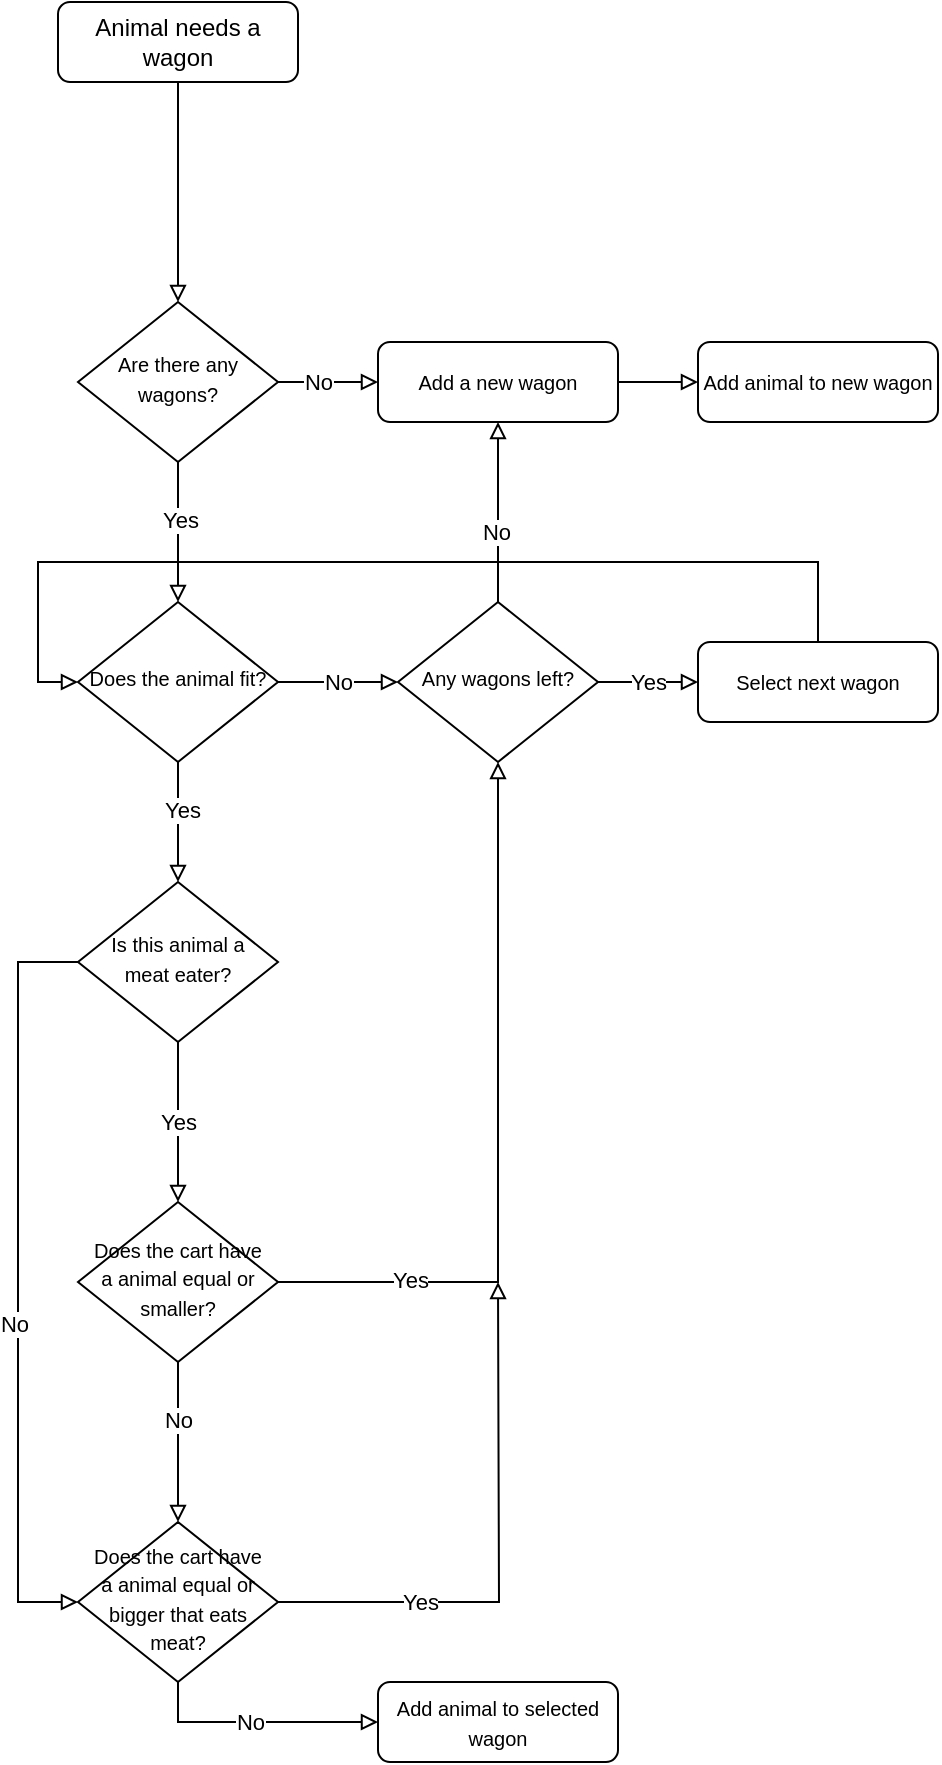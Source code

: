 <mxfile version="14.5.10" type="device"><diagram id="C5RBs43oDa-KdzZeNtuy" name="Page-1"><mxGraphModel dx="677" dy="363" grid="1" gridSize="10" guides="1" tooltips="1" connect="1" arrows="1" fold="1" page="1" pageScale="1" pageWidth="827" pageHeight="1169" math="0" shadow="0"><root><mxCell id="WIyWlLk6GJQsqaUBKTNV-0"/><mxCell id="WIyWlLk6GJQsqaUBKTNV-1" parent="WIyWlLk6GJQsqaUBKTNV-0"/><mxCell id="heLlF9NXkCh1sbEMUTy6-5" style="edgeStyle=orthogonalEdgeStyle;rounded=0;orthogonalLoop=1;jettySize=auto;html=1;entryX=0.5;entryY=0;entryDx=0;entryDy=0;endArrow=block;endFill=0;strokeWidth=1;" parent="WIyWlLk6GJQsqaUBKTNV-1" source="WIyWlLk6GJQsqaUBKTNV-3" target="WIyWlLk6GJQsqaUBKTNV-6" edge="1"><mxGeometry relative="1" as="geometry"/></mxCell><mxCell id="WIyWlLk6GJQsqaUBKTNV-3" value="Animal needs a wagon" style="rounded=1;whiteSpace=wrap;html=1;fontSize=12;glass=0;strokeWidth=1;shadow=0;" parent="WIyWlLk6GJQsqaUBKTNV-1" vertex="1"><mxGeometry x="40" y="40" width="120" height="40" as="geometry"/></mxCell><mxCell id="heLlF9NXkCh1sbEMUTy6-3" style="edgeStyle=orthogonalEdgeStyle;rounded=0;orthogonalLoop=1;jettySize=auto;html=1;exitX=0.5;exitY=1;exitDx=0;exitDy=0;endArrow=block;endFill=0;strokeWidth=1;" parent="WIyWlLk6GJQsqaUBKTNV-1" source="WIyWlLk6GJQsqaUBKTNV-6" target="heLlF9NXkCh1sbEMUTy6-2" edge="1"><mxGeometry relative="1" as="geometry"/></mxCell><mxCell id="heLlF9NXkCh1sbEMUTy6-10" value="Yes" style="edgeLabel;html=1;align=center;verticalAlign=middle;resizable=0;points=[];" parent="heLlF9NXkCh1sbEMUTy6-3" vertex="1" connectable="0"><mxGeometry x="-0.183" y="1" relative="1" as="geometry"><mxPoint as="offset"/></mxGeometry></mxCell><mxCell id="heLlF9NXkCh1sbEMUTy6-7" style="edgeStyle=orthogonalEdgeStyle;rounded=0;orthogonalLoop=1;jettySize=auto;html=1;entryX=0;entryY=0.5;entryDx=0;entryDy=0;endArrow=block;endFill=0;strokeWidth=1;" parent="WIyWlLk6GJQsqaUBKTNV-1" source="WIyWlLk6GJQsqaUBKTNV-6" target="WIyWlLk6GJQsqaUBKTNV-7" edge="1"><mxGeometry relative="1" as="geometry"/></mxCell><mxCell id="heLlF9NXkCh1sbEMUTy6-9" value="No&lt;br&gt;" style="edgeLabel;html=1;align=center;verticalAlign=middle;resizable=0;points=[];" parent="heLlF9NXkCh1sbEMUTy6-7" vertex="1" connectable="0"><mxGeometry x="-0.192" relative="1" as="geometry"><mxPoint as="offset"/></mxGeometry></mxCell><mxCell id="WIyWlLk6GJQsqaUBKTNV-6" value="&lt;font style=&quot;font-size: 10px&quot;&gt;Are there any wagons?&lt;/font&gt;" style="rhombus;whiteSpace=wrap;html=1;shadow=0;fontFamily=Helvetica;fontSize=12;align=center;strokeWidth=1;spacing=6;spacingTop=-4;" parent="WIyWlLk6GJQsqaUBKTNV-1" vertex="1"><mxGeometry x="50" y="190" width="100" height="80" as="geometry"/></mxCell><mxCell id="heLlF9NXkCh1sbEMUTy6-38" style="edgeStyle=orthogonalEdgeStyle;rounded=0;orthogonalLoop=1;jettySize=auto;html=1;entryX=0;entryY=0.5;entryDx=0;entryDy=0;endArrow=block;endFill=0;strokeWidth=1;" parent="WIyWlLk6GJQsqaUBKTNV-1" source="WIyWlLk6GJQsqaUBKTNV-7" target="heLlF9NXkCh1sbEMUTy6-37" edge="1"><mxGeometry relative="1" as="geometry"/></mxCell><mxCell id="WIyWlLk6GJQsqaUBKTNV-7" value="&lt;font style=&quot;font-size: 10px&quot;&gt;Add a new wagon&lt;/font&gt;" style="rounded=1;whiteSpace=wrap;html=1;fontSize=12;glass=0;strokeWidth=1;shadow=0;" parent="WIyWlLk6GJQsqaUBKTNV-1" vertex="1"><mxGeometry x="200" y="210" width="120" height="40" as="geometry"/></mxCell><mxCell id="heLlF9NXkCh1sbEMUTy6-19" value="No" style="edgeStyle=orthogonalEdgeStyle;rounded=0;orthogonalLoop=1;jettySize=auto;html=1;entryX=0;entryY=0.5;entryDx=0;entryDy=0;endArrow=block;endFill=0;strokeWidth=1;" parent="WIyWlLk6GJQsqaUBKTNV-1" source="heLlF9NXkCh1sbEMUTy6-2" target="heLlF9NXkCh1sbEMUTy6-17" edge="1"><mxGeometry relative="1" as="geometry"/></mxCell><mxCell id="heLlF9NXkCh1sbEMUTy6-28" style="edgeStyle=orthogonalEdgeStyle;rounded=0;orthogonalLoop=1;jettySize=auto;html=1;entryX=0.5;entryY=0;entryDx=0;entryDy=0;endArrow=block;endFill=0;strokeWidth=1;" parent="WIyWlLk6GJQsqaUBKTNV-1" source="heLlF9NXkCh1sbEMUTy6-2" target="heLlF9NXkCh1sbEMUTy6-27" edge="1"><mxGeometry relative="1" as="geometry"/></mxCell><mxCell id="heLlF9NXkCh1sbEMUTy6-29" value="Yes" style="edgeLabel;html=1;align=center;verticalAlign=middle;resizable=0;points=[];" parent="heLlF9NXkCh1sbEMUTy6-28" vertex="1" connectable="0"><mxGeometry x="-0.224" y="2" relative="1" as="geometry"><mxPoint as="offset"/></mxGeometry></mxCell><mxCell id="heLlF9NXkCh1sbEMUTy6-2" value="&lt;font style=&quot;font-size: 10px ; line-height: 120%&quot;&gt;Does the animal fit?&lt;/font&gt;" style="rhombus;whiteSpace=wrap;html=1;shadow=0;fontFamily=Helvetica;fontSize=12;align=center;strokeWidth=1;spacing=6;spacingTop=-4;" parent="WIyWlLk6GJQsqaUBKTNV-1" vertex="1"><mxGeometry x="50" y="340" width="100" height="80" as="geometry"/></mxCell><mxCell id="heLlF9NXkCh1sbEMUTy6-20" style="edgeStyle=orthogonalEdgeStyle;rounded=0;orthogonalLoop=1;jettySize=auto;html=1;entryX=0.5;entryY=1;entryDx=0;entryDy=0;endArrow=block;endFill=0;strokeWidth=1;" parent="WIyWlLk6GJQsqaUBKTNV-1" source="heLlF9NXkCh1sbEMUTy6-17" target="WIyWlLk6GJQsqaUBKTNV-7" edge="1"><mxGeometry relative="1" as="geometry"/></mxCell><mxCell id="heLlF9NXkCh1sbEMUTy6-21" value="No" style="edgeLabel;html=1;align=center;verticalAlign=middle;resizable=0;points=[];" parent="heLlF9NXkCh1sbEMUTy6-20" vertex="1" connectable="0"><mxGeometry x="-0.222" y="1" relative="1" as="geometry"><mxPoint as="offset"/></mxGeometry></mxCell><mxCell id="heLlF9NXkCh1sbEMUTy6-24" value="Yes" style="edgeStyle=orthogonalEdgeStyle;rounded=0;orthogonalLoop=1;jettySize=auto;html=1;exitX=1;exitY=0.5;exitDx=0;exitDy=0;entryX=0;entryY=0.5;entryDx=0;entryDy=0;endArrow=block;endFill=0;strokeWidth=1;" parent="WIyWlLk6GJQsqaUBKTNV-1" source="heLlF9NXkCh1sbEMUTy6-17" target="heLlF9NXkCh1sbEMUTy6-23" edge="1"><mxGeometry relative="1" as="geometry"><Array as="points"><mxPoint x="330" y="380"/><mxPoint x="330" y="380"/></Array></mxGeometry></mxCell><mxCell id="heLlF9NXkCh1sbEMUTy6-17" value="&lt;font style=&quot;font-size: 10px ; line-height: 120%&quot;&gt;Any wagons left?&lt;/font&gt;" style="rhombus;whiteSpace=wrap;html=1;shadow=0;fontFamily=Helvetica;fontSize=12;align=center;strokeWidth=1;spacing=6;spacingTop=-4;" parent="WIyWlLk6GJQsqaUBKTNV-1" vertex="1"><mxGeometry x="210" y="340" width="100" height="80" as="geometry"/></mxCell><mxCell id="heLlF9NXkCh1sbEMUTy6-25" style="edgeStyle=orthogonalEdgeStyle;rounded=0;orthogonalLoop=1;jettySize=auto;html=1;entryX=0;entryY=0.5;entryDx=0;entryDy=0;endArrow=block;endFill=0;strokeWidth=1;" parent="WIyWlLk6GJQsqaUBKTNV-1" source="heLlF9NXkCh1sbEMUTy6-23" target="heLlF9NXkCh1sbEMUTy6-2" edge="1"><mxGeometry relative="1" as="geometry"><Array as="points"><mxPoint x="420" y="320"/><mxPoint x="30" y="320"/><mxPoint x="30" y="380"/></Array></mxGeometry></mxCell><mxCell id="heLlF9NXkCh1sbEMUTy6-23" value="&lt;font style=&quot;font-size: 10px&quot;&gt;Select next wagon&lt;/font&gt;" style="rounded=1;whiteSpace=wrap;html=1;fontSize=12;glass=0;strokeWidth=1;shadow=0;" parent="WIyWlLk6GJQsqaUBKTNV-1" vertex="1"><mxGeometry x="360" y="360" width="120" height="40" as="geometry"/></mxCell><mxCell id="heLlF9NXkCh1sbEMUTy6-31" value="Yes" style="edgeStyle=orthogonalEdgeStyle;rounded=0;orthogonalLoop=1;jettySize=auto;html=1;endArrow=block;endFill=0;strokeWidth=1;" parent="WIyWlLk6GJQsqaUBKTNV-1" source="heLlF9NXkCh1sbEMUTy6-27" target="heLlF9NXkCh1sbEMUTy6-30" edge="1"><mxGeometry relative="1" as="geometry"/></mxCell><mxCell id="heLlF9NXkCh1sbEMUTy6-51" style="edgeStyle=orthogonalEdgeStyle;rounded=0;orthogonalLoop=1;jettySize=auto;html=1;entryX=0;entryY=0.5;entryDx=0;entryDy=0;endArrow=block;endFill=0;strokeWidth=1;" parent="WIyWlLk6GJQsqaUBKTNV-1" source="heLlF9NXkCh1sbEMUTy6-27" target="heLlF9NXkCh1sbEMUTy6-39" edge="1"><mxGeometry relative="1" as="geometry"><Array as="points"><mxPoint x="20" y="520"/><mxPoint x="20" y="840"/></Array></mxGeometry></mxCell><mxCell id="heLlF9NXkCh1sbEMUTy6-52" value="No&lt;br&gt;" style="edgeLabel;html=1;align=center;verticalAlign=middle;resizable=0;points=[];" parent="heLlF9NXkCh1sbEMUTy6-51" vertex="1" connectable="0"><mxGeometry x="0.107" y="-2" relative="1" as="geometry"><mxPoint as="offset"/></mxGeometry></mxCell><mxCell id="heLlF9NXkCh1sbEMUTy6-27" value="&lt;font style=&quot;font-size: 10px ; line-height: 120%&quot;&gt;Is this animal a meat eater?&lt;/font&gt;" style="rhombus;whiteSpace=wrap;html=1;shadow=0;fontFamily=Helvetica;fontSize=12;align=center;strokeWidth=1;spacing=6;spacingTop=-4;" parent="WIyWlLk6GJQsqaUBKTNV-1" vertex="1"><mxGeometry x="50" y="480" width="100" height="80" as="geometry"/></mxCell><mxCell id="heLlF9NXkCh1sbEMUTy6-34" style="edgeStyle=orthogonalEdgeStyle;rounded=0;orthogonalLoop=1;jettySize=auto;html=1;entryX=0.5;entryY=1;entryDx=0;entryDy=0;endArrow=block;endFill=0;strokeWidth=1;" parent="WIyWlLk6GJQsqaUBKTNV-1" source="heLlF9NXkCh1sbEMUTy6-30" target="heLlF9NXkCh1sbEMUTy6-17" edge="1"><mxGeometry relative="1" as="geometry"><Array as="points"><mxPoint x="260" y="680"/></Array></mxGeometry></mxCell><mxCell id="heLlF9NXkCh1sbEMUTy6-42" value="Yes" style="edgeLabel;html=1;align=center;verticalAlign=middle;resizable=0;points=[];" parent="heLlF9NXkCh1sbEMUTy6-34" vertex="1" connectable="0"><mxGeometry x="-0.645" y="1" relative="1" as="geometry"><mxPoint as="offset"/></mxGeometry></mxCell><mxCell id="heLlF9NXkCh1sbEMUTy6-43" style="edgeStyle=orthogonalEdgeStyle;rounded=0;orthogonalLoop=1;jettySize=auto;html=1;exitX=0.5;exitY=1;exitDx=0;exitDy=0;endArrow=block;endFill=0;strokeWidth=1;" parent="WIyWlLk6GJQsqaUBKTNV-1" source="heLlF9NXkCh1sbEMUTy6-30" target="heLlF9NXkCh1sbEMUTy6-39" edge="1"><mxGeometry relative="1" as="geometry"/></mxCell><mxCell id="heLlF9NXkCh1sbEMUTy6-44" value="No" style="edgeLabel;html=1;align=center;verticalAlign=middle;resizable=0;points=[];" parent="heLlF9NXkCh1sbEMUTy6-43" vertex="1" connectable="0"><mxGeometry x="-0.275" relative="1" as="geometry"><mxPoint as="offset"/></mxGeometry></mxCell><mxCell id="heLlF9NXkCh1sbEMUTy6-30" value="&lt;span style=&quot;font-size: 10px&quot;&gt;Does the cart have a animal equal or smaller?&lt;/span&gt;" style="rhombus;whiteSpace=wrap;html=1;shadow=0;fontFamily=Helvetica;fontSize=12;align=center;strokeWidth=1;spacing=6;spacingTop=-4;" parent="WIyWlLk6GJQsqaUBKTNV-1" vertex="1"><mxGeometry x="50" y="640" width="100" height="80" as="geometry"/></mxCell><mxCell id="heLlF9NXkCh1sbEMUTy6-37" value="&lt;font style=&quot;font-size: 10px&quot;&gt;Add animal to new wagon&lt;/font&gt;" style="rounded=1;whiteSpace=wrap;html=1;fontSize=12;glass=0;strokeWidth=1;shadow=0;" parent="WIyWlLk6GJQsqaUBKTNV-1" vertex="1"><mxGeometry x="360" y="210" width="120" height="40" as="geometry"/></mxCell><mxCell id="heLlF9NXkCh1sbEMUTy6-45" style="edgeStyle=orthogonalEdgeStyle;rounded=0;orthogonalLoop=1;jettySize=auto;html=1;endArrow=block;endFill=0;strokeWidth=1;" parent="WIyWlLk6GJQsqaUBKTNV-1" source="heLlF9NXkCh1sbEMUTy6-39" edge="1"><mxGeometry relative="1" as="geometry"><mxPoint x="260" y="680" as="targetPoint"/></mxGeometry></mxCell><mxCell id="heLlF9NXkCh1sbEMUTy6-46" value="Yes" style="edgeLabel;html=1;align=center;verticalAlign=middle;resizable=0;points=[];" parent="heLlF9NXkCh1sbEMUTy6-45" vertex="1" connectable="0"><mxGeometry x="-0.413" y="-1" relative="1" as="geometry"><mxPoint x="-9" y="-1" as="offset"/></mxGeometry></mxCell><mxCell id="heLlF9NXkCh1sbEMUTy6-49" style="edgeStyle=orthogonalEdgeStyle;rounded=0;orthogonalLoop=1;jettySize=auto;html=1;exitX=0.5;exitY=1;exitDx=0;exitDy=0;entryX=0;entryY=0.5;entryDx=0;entryDy=0;endArrow=block;endFill=0;strokeWidth=1;" parent="WIyWlLk6GJQsqaUBKTNV-1" source="heLlF9NXkCh1sbEMUTy6-39" target="heLlF9NXkCh1sbEMUTy6-48" edge="1"><mxGeometry relative="1" as="geometry"/></mxCell><mxCell id="heLlF9NXkCh1sbEMUTy6-50" value="No" style="edgeLabel;html=1;align=center;verticalAlign=middle;resizable=0;points=[];" parent="heLlF9NXkCh1sbEMUTy6-49" vertex="1" connectable="0"><mxGeometry x="-0.074" relative="1" as="geometry"><mxPoint as="offset"/></mxGeometry></mxCell><mxCell id="heLlF9NXkCh1sbEMUTy6-39" value="&lt;font style=&quot;font-size: 10px ; line-height: 120%&quot;&gt;Does the cart have a animal equal or bigger that eats meat?&lt;/font&gt;" style="rhombus;whiteSpace=wrap;html=1;shadow=0;fontFamily=Helvetica;fontSize=12;align=center;strokeWidth=1;spacing=6;spacingTop=-4;" parent="WIyWlLk6GJQsqaUBKTNV-1" vertex="1"><mxGeometry x="50" y="800" width="100" height="80" as="geometry"/></mxCell><mxCell id="heLlF9NXkCh1sbEMUTy6-48" value="&lt;font style=&quot;font-size: 10px&quot;&gt;Add animal to selected wagon&lt;/font&gt;" style="rounded=1;whiteSpace=wrap;html=1;fontSize=12;glass=0;strokeWidth=1;shadow=0;" parent="WIyWlLk6GJQsqaUBKTNV-1" vertex="1"><mxGeometry x="200" y="880" width="120" height="40" as="geometry"/></mxCell></root></mxGraphModel></diagram></mxfile>
